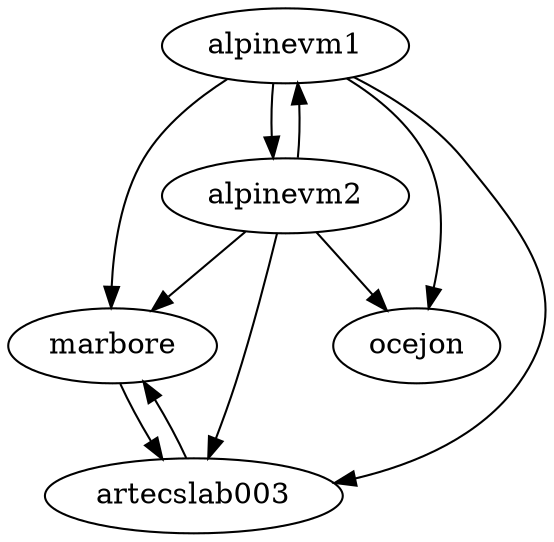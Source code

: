 digraph G {
  marbore -> artecslab003
  //marbore -> ocejon

  artecslab003 -> marbore
  //artecslab003 -> ocejon
  
  alpinevm1 -> marbore
  alpinevm1 -> ocejon
  alpinevm1 -> artecslab003
  alpinevm1 -> alpinevm2
  
  alpinevm2 -> marbore
  alpinevm2 -> ocejon
  alpinevm2 -> artecslab003
  alpinevm2 -> alpinevm1
}
